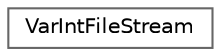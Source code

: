 digraph "Graphical Class Hierarchy"
{
 // LATEX_PDF_SIZE
  bgcolor="transparent";
  edge [fontname=Helvetica,fontsize=10,labelfontname=Helvetica,labelfontsize=10];
  node [fontname=Helvetica,fontsize=10,shape=box,height=0.2,width=0.4];
  rankdir="LR";
  Node0 [id="Node000000",label="VarIntFileStream",height=0.2,width=0.4,color="grey40", fillcolor="white", style="filled",URL="$db/dbc/struct_var_int_file_stream.html",tooltip=" "];
}
